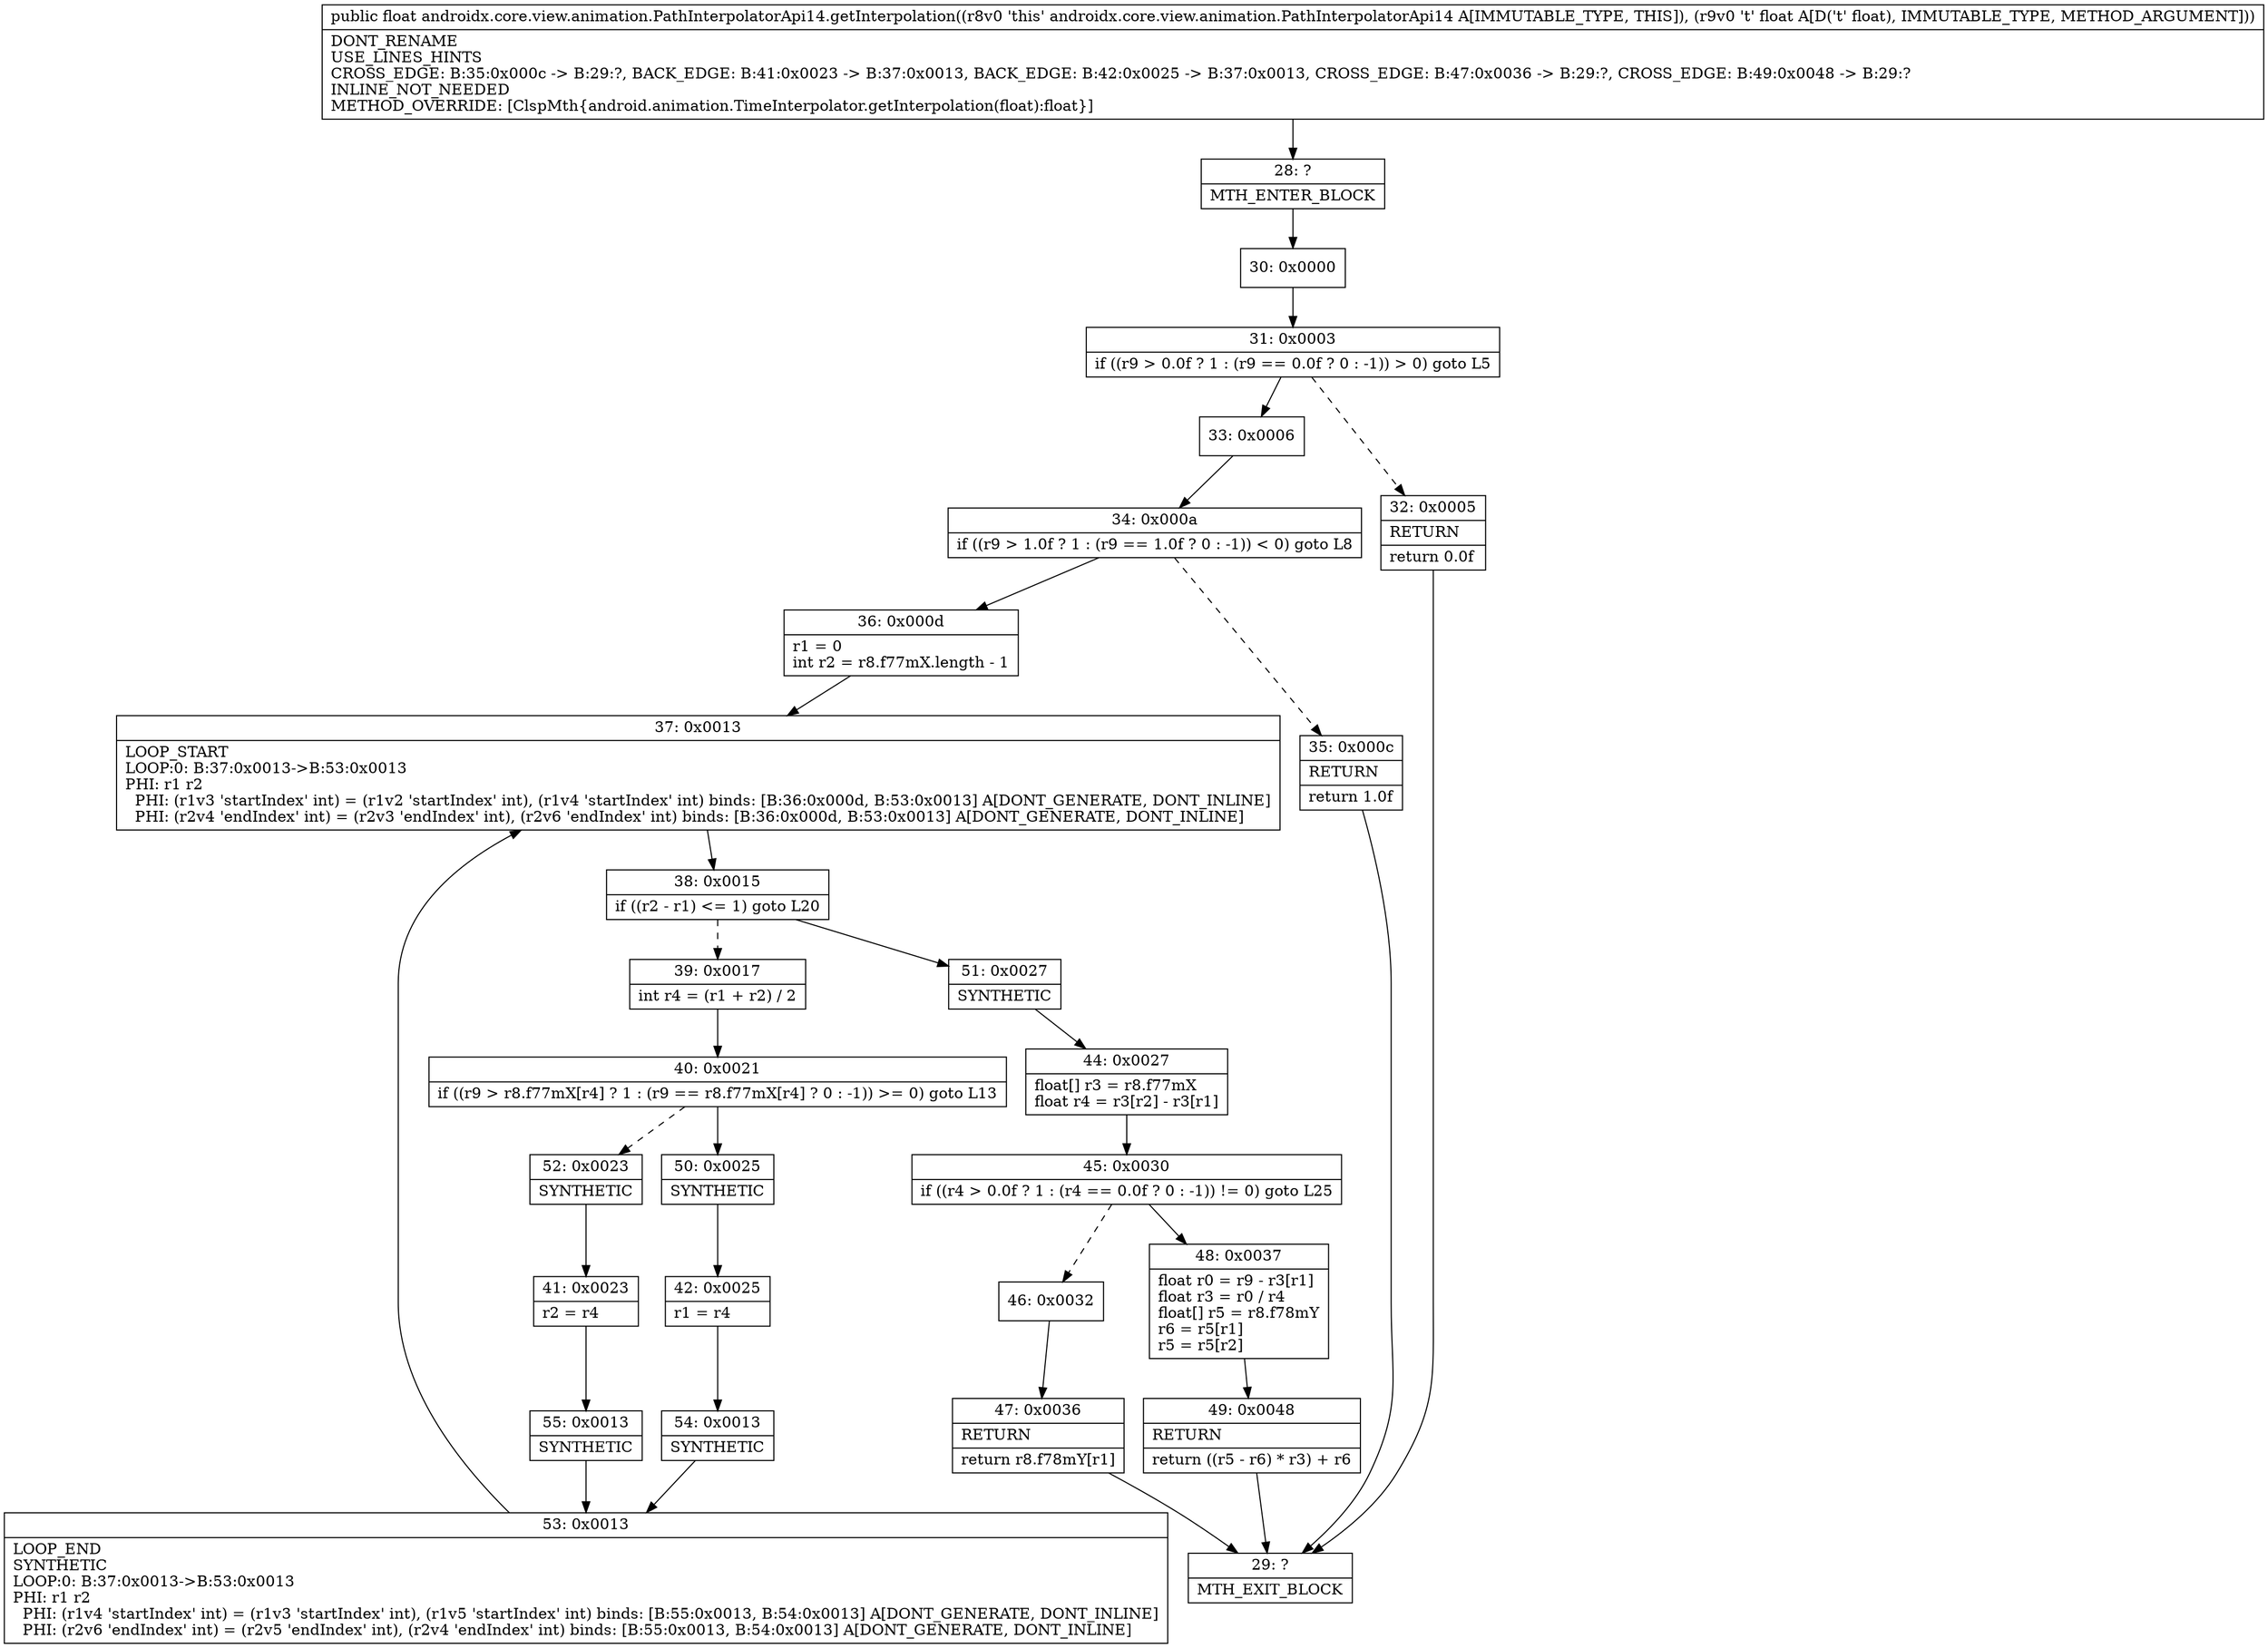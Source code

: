 digraph "CFG forandroidx.core.view.animation.PathInterpolatorApi14.getInterpolation(F)F" {
Node_28 [shape=record,label="{28\:\ ?|MTH_ENTER_BLOCK\l}"];
Node_30 [shape=record,label="{30\:\ 0x0000}"];
Node_31 [shape=record,label="{31\:\ 0x0003|if ((r9 \> 0.0f ? 1 : (r9 == 0.0f ? 0 : \-1)) \> 0) goto L5\l}"];
Node_32 [shape=record,label="{32\:\ 0x0005|RETURN\l|return 0.0f\l}"];
Node_29 [shape=record,label="{29\:\ ?|MTH_EXIT_BLOCK\l}"];
Node_33 [shape=record,label="{33\:\ 0x0006}"];
Node_34 [shape=record,label="{34\:\ 0x000a|if ((r9 \> 1.0f ? 1 : (r9 == 1.0f ? 0 : \-1)) \< 0) goto L8\l}"];
Node_35 [shape=record,label="{35\:\ 0x000c|RETURN\l|return 1.0f\l}"];
Node_36 [shape=record,label="{36\:\ 0x000d|r1 = 0\lint r2 = r8.f77mX.length \- 1\l}"];
Node_37 [shape=record,label="{37\:\ 0x0013|LOOP_START\lLOOP:0: B:37:0x0013\-\>B:53:0x0013\lPHI: r1 r2 \l  PHI: (r1v3 'startIndex' int) = (r1v2 'startIndex' int), (r1v4 'startIndex' int) binds: [B:36:0x000d, B:53:0x0013] A[DONT_GENERATE, DONT_INLINE]\l  PHI: (r2v4 'endIndex' int) = (r2v3 'endIndex' int), (r2v6 'endIndex' int) binds: [B:36:0x000d, B:53:0x0013] A[DONT_GENERATE, DONT_INLINE]\l}"];
Node_38 [shape=record,label="{38\:\ 0x0015|if ((r2 \- r1) \<= 1) goto L20\l}"];
Node_39 [shape=record,label="{39\:\ 0x0017|int r4 = (r1 + r2) \/ 2\l}"];
Node_40 [shape=record,label="{40\:\ 0x0021|if ((r9 \> r8.f77mX[r4] ? 1 : (r9 == r8.f77mX[r4] ? 0 : \-1)) \>= 0) goto L13\l}"];
Node_50 [shape=record,label="{50\:\ 0x0025|SYNTHETIC\l}"];
Node_42 [shape=record,label="{42\:\ 0x0025|r1 = r4\l}"];
Node_54 [shape=record,label="{54\:\ 0x0013|SYNTHETIC\l}"];
Node_53 [shape=record,label="{53\:\ 0x0013|LOOP_END\lSYNTHETIC\lLOOP:0: B:37:0x0013\-\>B:53:0x0013\lPHI: r1 r2 \l  PHI: (r1v4 'startIndex' int) = (r1v3 'startIndex' int), (r1v5 'startIndex' int) binds: [B:55:0x0013, B:54:0x0013] A[DONT_GENERATE, DONT_INLINE]\l  PHI: (r2v6 'endIndex' int) = (r2v5 'endIndex' int), (r2v4 'endIndex' int) binds: [B:55:0x0013, B:54:0x0013] A[DONT_GENERATE, DONT_INLINE]\l}"];
Node_52 [shape=record,label="{52\:\ 0x0023|SYNTHETIC\l}"];
Node_41 [shape=record,label="{41\:\ 0x0023|r2 = r4\l}"];
Node_55 [shape=record,label="{55\:\ 0x0013|SYNTHETIC\l}"];
Node_51 [shape=record,label="{51\:\ 0x0027|SYNTHETIC\l}"];
Node_44 [shape=record,label="{44\:\ 0x0027|float[] r3 = r8.f77mX\lfloat r4 = r3[r2] \- r3[r1]\l}"];
Node_45 [shape=record,label="{45\:\ 0x0030|if ((r4 \> 0.0f ? 1 : (r4 == 0.0f ? 0 : \-1)) != 0) goto L25\l}"];
Node_46 [shape=record,label="{46\:\ 0x0032}"];
Node_47 [shape=record,label="{47\:\ 0x0036|RETURN\l|return r8.f78mY[r1]\l}"];
Node_48 [shape=record,label="{48\:\ 0x0037|float r0 = r9 \- r3[r1]\lfloat r3 = r0 \/ r4\lfloat[] r5 = r8.f78mY\lr6 = r5[r1]\lr5 = r5[r2]\l}"];
Node_49 [shape=record,label="{49\:\ 0x0048|RETURN\l|return ((r5 \- r6) * r3) + r6\l}"];
MethodNode[shape=record,label="{public float androidx.core.view.animation.PathInterpolatorApi14.getInterpolation((r8v0 'this' androidx.core.view.animation.PathInterpolatorApi14 A[IMMUTABLE_TYPE, THIS]), (r9v0 't' float A[D('t' float), IMMUTABLE_TYPE, METHOD_ARGUMENT]))  | DONT_RENAME\lUSE_LINES_HINTS\lCROSS_EDGE: B:35:0x000c \-\> B:29:?, BACK_EDGE: B:41:0x0023 \-\> B:37:0x0013, BACK_EDGE: B:42:0x0025 \-\> B:37:0x0013, CROSS_EDGE: B:47:0x0036 \-\> B:29:?, CROSS_EDGE: B:49:0x0048 \-\> B:29:?\lINLINE_NOT_NEEDED\lMETHOD_OVERRIDE: [ClspMth\{android.animation.TimeInterpolator.getInterpolation(float):float\}]\l}"];
MethodNode -> Node_28;Node_28 -> Node_30;
Node_30 -> Node_31;
Node_31 -> Node_32[style=dashed];
Node_31 -> Node_33;
Node_32 -> Node_29;
Node_33 -> Node_34;
Node_34 -> Node_35[style=dashed];
Node_34 -> Node_36;
Node_35 -> Node_29;
Node_36 -> Node_37;
Node_37 -> Node_38;
Node_38 -> Node_39[style=dashed];
Node_38 -> Node_51;
Node_39 -> Node_40;
Node_40 -> Node_50;
Node_40 -> Node_52[style=dashed];
Node_50 -> Node_42;
Node_42 -> Node_54;
Node_54 -> Node_53;
Node_53 -> Node_37;
Node_52 -> Node_41;
Node_41 -> Node_55;
Node_55 -> Node_53;
Node_51 -> Node_44;
Node_44 -> Node_45;
Node_45 -> Node_46[style=dashed];
Node_45 -> Node_48;
Node_46 -> Node_47;
Node_47 -> Node_29;
Node_48 -> Node_49;
Node_49 -> Node_29;
}

